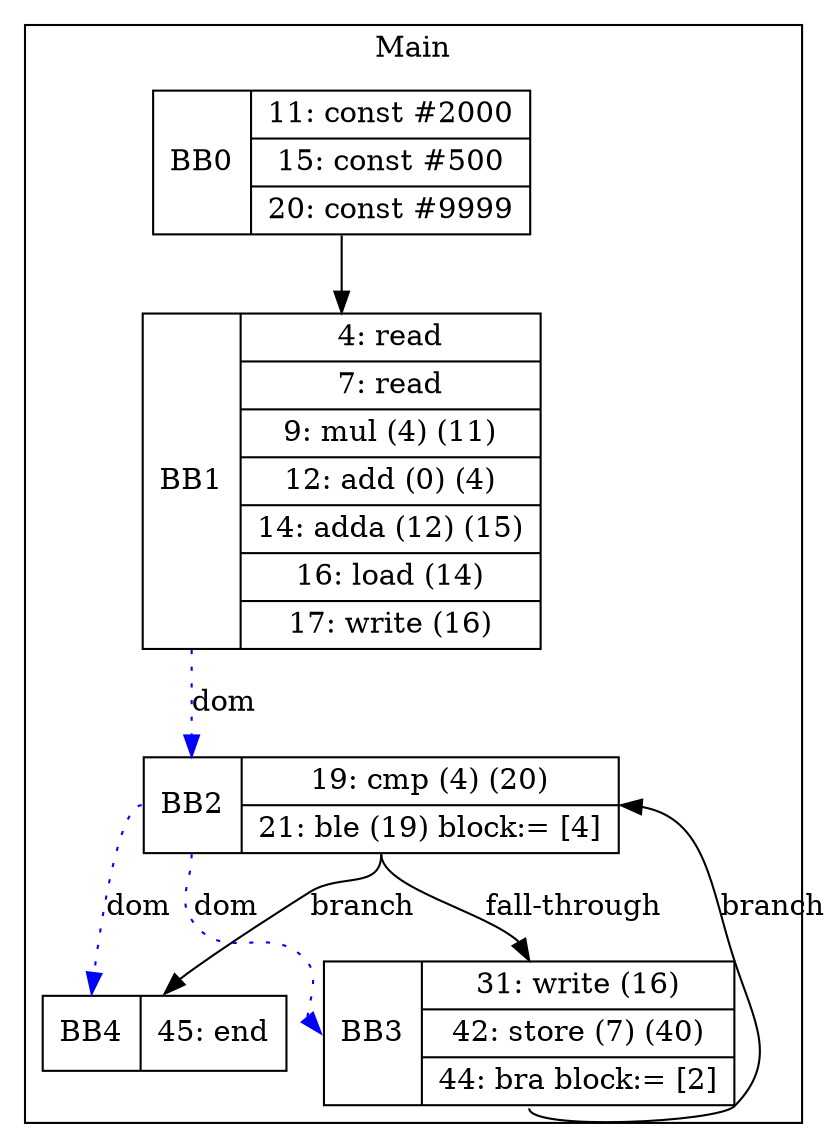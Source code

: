 digraph G {
node [shape=record];
subgraph cluster_main{
label = "Main";
BB0 [shape=record, label="<b>BB0|{11: const #2000|15: const #500|20: const #9999}"];
BB1 [shape=record, label="<b>BB1|{4: read|7: read|9: mul (4) (11)|12: add (0) (4)|14: adda (12) (15)|16: load (14)|17: write (16)}"];
BB2 [shape=record, label="<b>BB2|{19: cmp (4) (20)|21: ble (19) block:= [4]}"];
BB3 [shape=record, label="<b>BB3|{31: write (16)|42: store (7) (40)|44: bra block:= [2]}"];
BB4 [shape=record, label="<b>BB4|{45: end}"];
}
BB0:s -> BB1:n ;
BB2:b -> BB3:b [color=blue, style=dotted, label="dom"];
BB2:b -> BB4:b [color=blue, style=dotted, label="dom"];
BB1:b -> BB2:b [color=blue, style=dotted, label="dom"];
BB2:s -> BB4:n [label="branch"];
BB3:s -> BB2:e [label="branch"];
BB2:s -> BB3:n [label="fall-through"];
}
